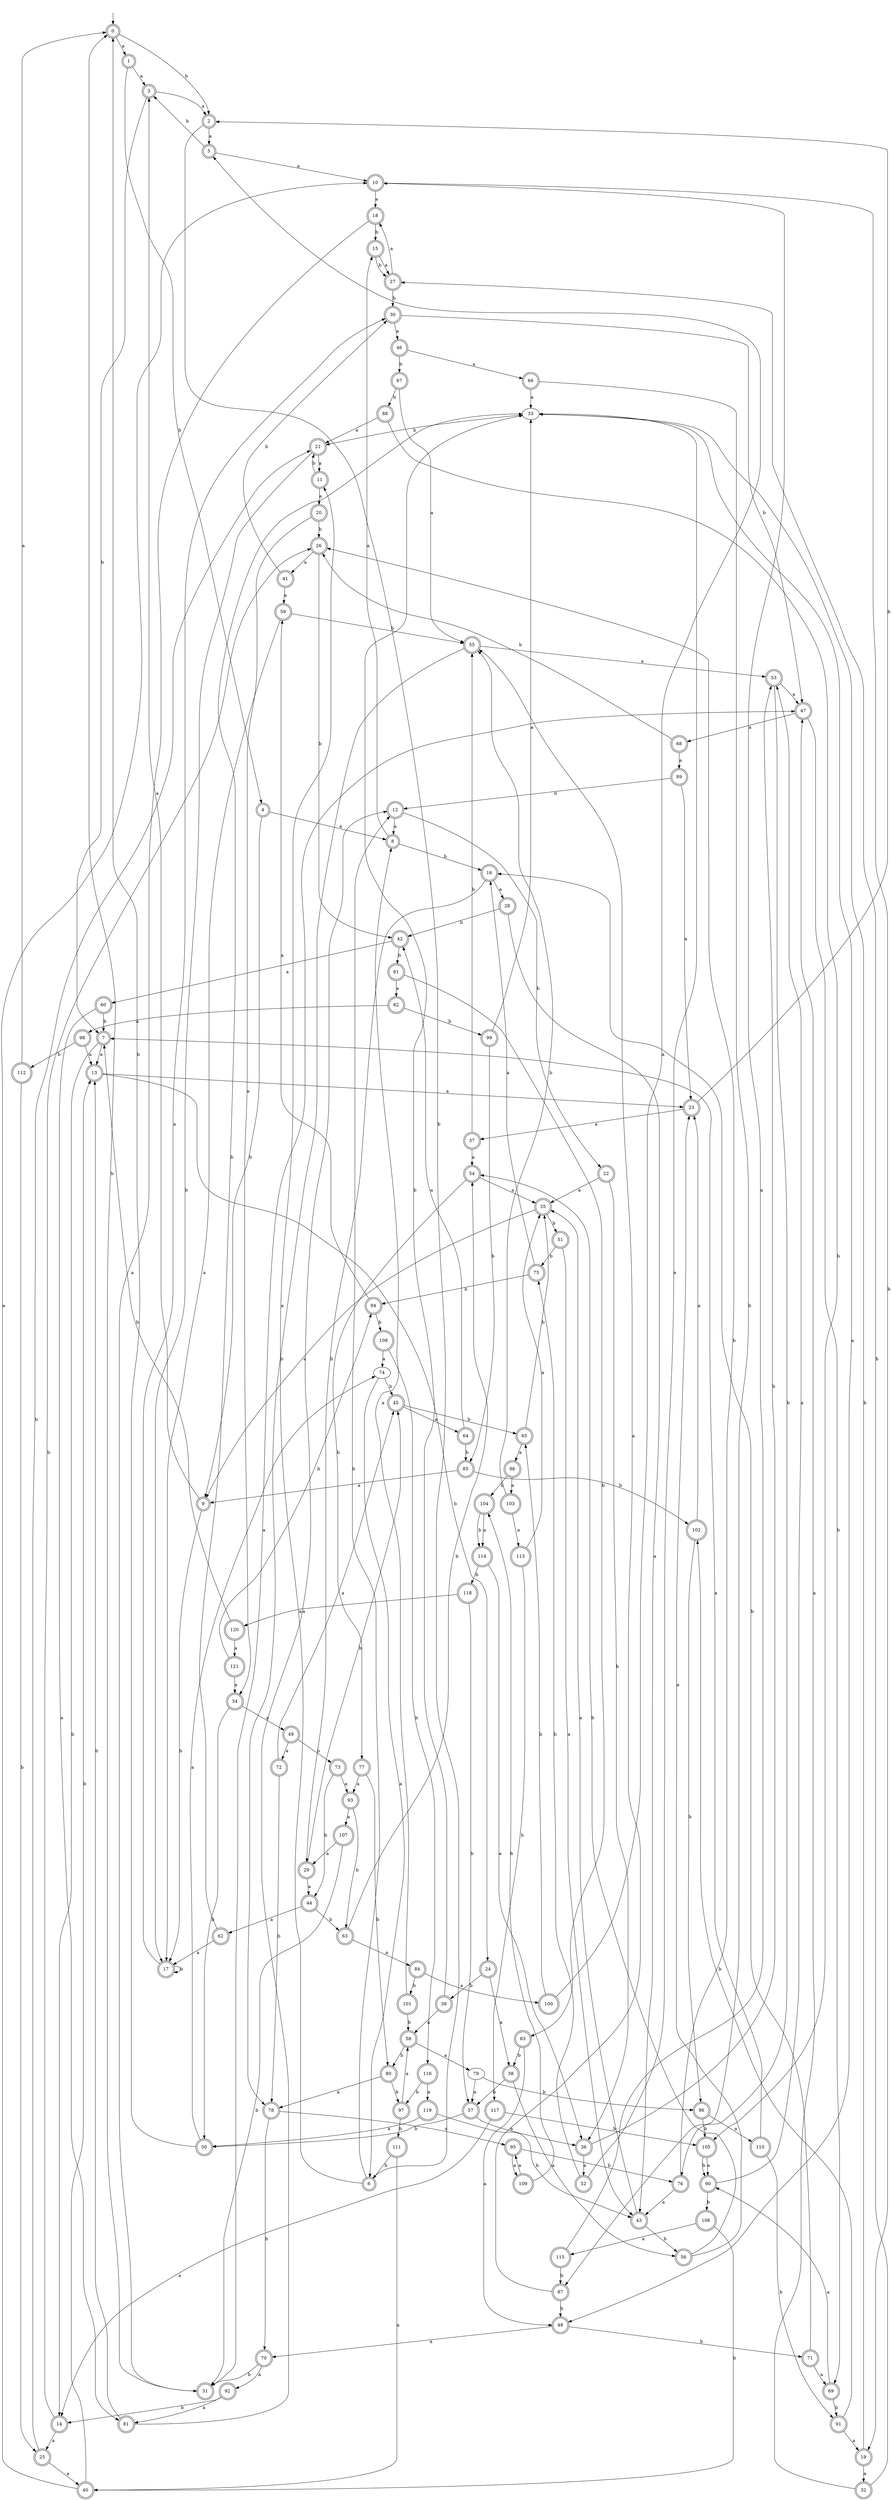 digraph RandomDFA {
  __start0 [label="", shape=none];
  __start0 -> 0 [label=""];
  0 [shape=circle] [shape=doublecircle]
  0 -> 1 [label="a"]
  0 -> 2 [label="b"]
  1 [shape=doublecircle]
  1 -> 3 [label="a"]
  1 -> 4 [label="b"]
  2 [shape=doublecircle]
  2 -> 5 [label="a"]
  2 -> 6 [label="b"]
  3 [shape=doublecircle]
  3 -> 2 [label="a"]
  3 -> 7 [label="b"]
  4 [shape=doublecircle]
  4 -> 8 [label="a"]
  4 -> 9 [label="b"]
  5 [shape=doublecircle]
  5 -> 10 [label="a"]
  5 -> 3 [label="b"]
  6 [shape=doublecircle]
  6 -> 11 [label="a"]
  6 -> 12 [label="b"]
  7 [shape=doublecircle]
  7 -> 13 [label="a"]
  7 -> 14 [label="b"]
  8 [shape=doublecircle]
  8 -> 15 [label="a"]
  8 -> 16 [label="b"]
  9 [shape=doublecircle]
  9 -> 3 [label="a"]
  9 -> 17 [label="b"]
  10 [shape=doublecircle]
  10 -> 18 [label="a"]
  10 -> 19 [label="b"]
  11 [shape=doublecircle]
  11 -> 20 [label="a"]
  11 -> 21 [label="b"]
  12 [shape=doublecircle]
  12 -> 8 [label="a"]
  12 -> 22 [label="b"]
  13 [shape=doublecircle]
  13 -> 23 [label="a"]
  13 -> 24 [label="b"]
  14 [shape=doublecircle]
  14 -> 25 [label="a"]
  14 -> 26 [label="b"]
  15 [shape=doublecircle]
  15 -> 27 [label="a"]
  15 -> 27 [label="b"]
  16 [shape=doublecircle]
  16 -> 28 [label="a"]
  16 -> 29 [label="b"]
  17 [shape=doublecircle]
  17 -> 30 [label="a"]
  17 -> 17 [label="b"]
  18 [shape=doublecircle]
  18 -> 31 [label="a"]
  18 -> 15 [label="b"]
  19 [shape=doublecircle]
  19 -> 32 [label="a"]
  19 -> 33 [label="b"]
  20 [shape=doublecircle]
  20 -> 34 [label="a"]
  20 -> 26 [label="b"]
  21 [shape=doublecircle]
  21 -> 11 [label="a"]
  21 -> 17 [label="b"]
  22 [shape=doublecircle]
  22 -> 35 [label="a"]
  22 -> 36 [label="b"]
  23 [shape=doublecircle]
  23 -> 37 [label="a"]
  23 -> 2 [label="b"]
  24 [shape=doublecircle]
  24 -> 38 [label="a"]
  24 -> 39 [label="b"]
  25 [shape=doublecircle]
  25 -> 40 [label="a"]
  25 -> 21 [label="b"]
  26 [shape=doublecircle]
  26 -> 41 [label="a"]
  26 -> 42 [label="b"]
  27 [shape=doublecircle]
  27 -> 18 [label="a"]
  27 -> 30 [label="b"]
  28 [shape=doublecircle]
  28 -> 43 [label="a"]
  28 -> 42 [label="b"]
  29 [shape=doublecircle]
  29 -> 44 [label="a"]
  29 -> 45 [label="b"]
  30 [shape=doublecircle]
  30 -> 46 [label="a"]
  30 -> 47 [label="b"]
  31 [shape=doublecircle]
  31 -> 47 [label="a"]
  31 -> 0 [label="b"]
  32 [shape=doublecircle]
  32 -> 47 [label="a"]
  32 -> 27 [label="b"]
  33
  33 -> 48 [label="a"]
  33 -> 21 [label="b"]
  34 [shape=doublecircle]
  34 -> 49 [label="a"]
  34 -> 50 [label="b"]
  35 [shape=doublecircle]
  35 -> 9 [label="a"]
  35 -> 51 [label="b"]
  36 [shape=doublecircle]
  36 -> 52 [label="a"]
  36 -> 53 [label="b"]
  37 [shape=doublecircle]
  37 -> 54 [label="a"]
  37 -> 55 [label="b"]
  38 [shape=doublecircle]
  38 -> 56 [label="a"]
  38 -> 57 [label="b"]
  39 [shape=doublecircle]
  39 -> 58 [label="a"]
  39 -> 33 [label="b"]
  40 [shape=doublecircle]
  40 -> 10 [label="a"]
  40 -> 13 [label="b"]
  41 [shape=doublecircle]
  41 -> 59 [label="a"]
  41 -> 30 [label="b"]
  42 [shape=doublecircle]
  42 -> 60 [label="a"]
  42 -> 61 [label="b"]
  43 [shape=doublecircle]
  43 -> 35 [label="a"]
  43 -> 56 [label="b"]
  44 [shape=doublecircle]
  44 -> 62 [label="a"]
  44 -> 63 [label="b"]
  45 [shape=doublecircle]
  45 -> 64 [label="a"]
  45 -> 65 [label="b"]
  46 [shape=doublecircle]
  46 -> 66 [label="a"]
  46 -> 67 [label="b"]
  47 [shape=doublecircle]
  47 -> 68 [label="a"]
  47 -> 69 [label="b"]
  48 [shape=doublecircle]
  48 -> 70 [label="a"]
  48 -> 71 [label="b"]
  49 [shape=doublecircle]
  49 -> 72 [label="a"]
  49 -> 73 [label="b"]
  50 [shape=doublecircle]
  50 -> 74 [label="a"]
  50 -> 0 [label="b"]
  51 [shape=doublecircle]
  51 -> 43 [label="a"]
  51 -> 75 [label="b"]
  52 [shape=doublecircle]
  52 -> 33 [label="a"]
  52 -> 75 [label="b"]
  53 [shape=doublecircle]
  53 -> 47 [label="a"]
  53 -> 76 [label="b"]
  54 [shape=doublecircle]
  54 -> 35 [label="a"]
  54 -> 77 [label="b"]
  55 [shape=doublecircle]
  55 -> 53 [label="a"]
  55 -> 78 [label="b"]
  56 [shape=doublecircle]
  56 -> 23 [label="a"]
  56 -> 54 [label="b"]
  57 [shape=doublecircle]
  57 -> 36 [label="a"]
  57 -> 50 [label="b"]
  58 [shape=doublecircle]
  58 -> 79 [label="a"]
  58 -> 80 [label="b"]
  59 [shape=doublecircle]
  59 -> 17 [label="a"]
  59 -> 55 [label="b"]
  60 [shape=doublecircle]
  60 -> 81 [label="a"]
  60 -> 7 [label="b"]
  61 [shape=doublecircle]
  61 -> 82 [label="a"]
  61 -> 83 [label="b"]
  62 [shape=doublecircle]
  62 -> 17 [label="a"]
  62 -> 33 [label="b"]
  63 [shape=doublecircle]
  63 -> 84 [label="a"]
  63 -> 54 [label="b"]
  64 [shape=doublecircle]
  64 -> 42 [label="a"]
  64 -> 85 [label="b"]
  65 [shape=doublecircle]
  65 -> 86 [label="a"]
  65 -> 35 [label="b"]
  66 [shape=doublecircle]
  66 -> 33 [label="a"]
  66 -> 87 [label="b"]
  67 [shape=doublecircle]
  67 -> 55 [label="a"]
  67 -> 88 [label="b"]
  68 [shape=doublecircle]
  68 -> 89 [label="a"]
  68 -> 26 [label="b"]
  69 [shape=doublecircle]
  69 -> 90 [label="a"]
  69 -> 91 [label="b"]
  70 [shape=doublecircle]
  70 -> 92 [label="a"]
  70 -> 31 [label="b"]
  71 [shape=doublecircle]
  71 -> 69 [label="a"]
  71 -> 16 [label="b"]
  72 [shape=doublecircle]
  72 -> 45 [label="a"]
  72 -> 78 [label="b"]
  73 [shape=doublecircle]
  73 -> 93 [label="a"]
  73 -> 44 [label="b"]
  74
  74 -> 6 [label="a"]
  74 -> 45 [label="b"]
  75 [shape=doublecircle]
  75 -> 16 [label="a"]
  75 -> 94 [label="b"]
  76 [shape=doublecircle]
  76 -> 43 [label="a"]
  76 -> 26 [label="b"]
  77 [shape=doublecircle]
  77 -> 93 [label="a"]
  77 -> 80 [label="b"]
  78 [shape=doublecircle]
  78 -> 95 [label="a"]
  78 -> 70 [label="b"]
  79
  79 -> 57 [label="a"]
  79 -> 96 [label="b"]
  80 [shape=doublecircle]
  80 -> 78 [label="a"]
  80 -> 97 [label="b"]
  81 [shape=doublecircle]
  81 -> 12 [label="a"]
  81 -> 13 [label="b"]
  82 [shape=doublecircle]
  82 -> 98 [label="a"]
  82 -> 99 [label="b"]
  83 [shape=doublecircle]
  83 -> 48 [label="a"]
  83 -> 38 [label="b"]
  84 [shape=doublecircle]
  84 -> 100 [label="a"]
  84 -> 101 [label="b"]
  85 [shape=doublecircle]
  85 -> 9 [label="a"]
  85 -> 102 [label="b"]
  86 [shape=doublecircle]
  86 -> 103 [label="a"]
  86 -> 104 [label="b"]
  87 [shape=doublecircle]
  87 -> 55 [label="a"]
  87 -> 48 [label="b"]
  88 [shape=doublecircle]
  88 -> 21 [label="a"]
  88 -> 105 [label="b"]
  89 [shape=doublecircle]
  89 -> 23 [label="a"]
  89 -> 12 [label="b"]
  90 [shape=doublecircle]
  90 -> 53 [label="a"]
  90 -> 106 [label="b"]
  91 [shape=doublecircle]
  91 -> 19 [label="a"]
  91 -> 102 [label="b"]
  92 [shape=doublecircle]
  92 -> 81 [label="a"]
  92 -> 14 [label="b"]
  93 [shape=doublecircle]
  93 -> 107 [label="a"]
  93 -> 63 [label="b"]
  94 [shape=doublecircle]
  94 -> 59 [label="a"]
  94 -> 108 [label="b"]
  95 [shape=doublecircle]
  95 -> 109 [label="a"]
  95 -> 76 [label="b"]
  96 [shape=doublecircle]
  96 -> 110 [label="a"]
  96 -> 105 [label="b"]
  97 [shape=doublecircle]
  97 -> 58 [label="a"]
  97 -> 111 [label="b"]
  98 [shape=doublecircle]
  98 -> 13 [label="a"]
  98 -> 112 [label="b"]
  99 [shape=doublecircle]
  99 -> 33 [label="a"]
  99 -> 85 [label="b"]
  100 [shape=doublecircle]
  100 -> 5 [label="a"]
  100 -> 65 [label="b"]
  101 [shape=doublecircle]
  101 -> 8 [label="a"]
  101 -> 58 [label="b"]
  102 [shape=doublecircle]
  102 -> 23 [label="a"]
  102 -> 96 [label="b"]
  103 [shape=doublecircle]
  103 -> 113 [label="a"]
  103 -> 55 [label="b"]
  104 [shape=doublecircle]
  104 -> 114 [label="a"]
  104 -> 114 [label="b"]
  105 [shape=doublecircle]
  105 -> 90 [label="a"]
  105 -> 90 [label="b"]
  106 [shape=doublecircle]
  106 -> 115 [label="a"]
  106 -> 40 [label="b"]
  107 [shape=doublecircle]
  107 -> 29 [label="a"]
  107 -> 31 [label="b"]
  108 [shape=doublecircle]
  108 -> 74 [label="a"]
  108 -> 116 [label="b"]
  109 [shape=doublecircle]
  109 -> 95 [label="a"]
  109 -> 104 [label="b"]
  110 [shape=doublecircle]
  110 -> 7 [label="a"]
  110 -> 91 [label="b"]
  111 [shape=doublecircle]
  111 -> 40 [label="a"]
  111 -> 6 [label="b"]
  112 [shape=doublecircle]
  112 -> 0 [label="a"]
  112 -> 25 [label="b"]
  113 [shape=doublecircle]
  113 -> 35 [label="a"]
  113 -> 117 [label="b"]
  114 [shape=doublecircle]
  114 -> 36 [label="a"]
  114 -> 118 [label="b"]
  115 [shape=doublecircle]
  115 -> 10 [label="a"]
  115 -> 87 [label="b"]
  116 [shape=doublecircle]
  116 -> 119 [label="a"]
  116 -> 97 [label="b"]
  117 [shape=doublecircle]
  117 -> 14 [label="a"]
  117 -> 105 [label="b"]
  118 [shape=doublecircle]
  118 -> 120 [label="a"]
  118 -> 57 [label="b"]
  119 [shape=doublecircle]
  119 -> 50 [label="a"]
  119 -> 43 [label="b"]
  120 [shape=doublecircle]
  120 -> 121 [label="a"]
  120 -> 7 [label="b"]
  121 [shape=doublecircle]
  121 -> 34 [label="a"]
  121 -> 94 [label="b"]
}
